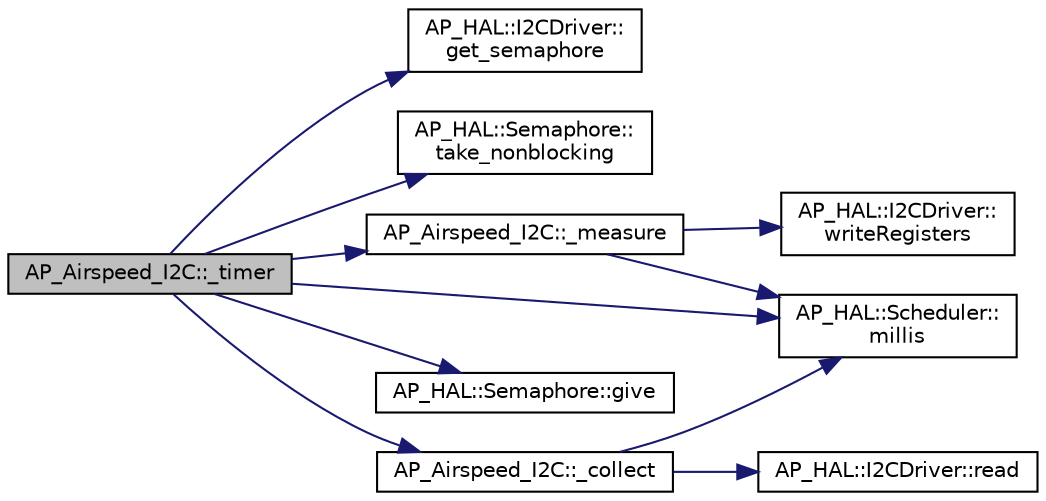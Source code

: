 digraph "AP_Airspeed_I2C::_timer"
{
 // INTERACTIVE_SVG=YES
  edge [fontname="Helvetica",fontsize="10",labelfontname="Helvetica",labelfontsize="10"];
  node [fontname="Helvetica",fontsize="10",shape=record];
  rankdir="LR";
  Node1 [label="AP_Airspeed_I2C::_timer",height=0.2,width=0.4,color="black", fillcolor="grey75", style="filled", fontcolor="black"];
  Node1 -> Node2 [color="midnightblue",fontsize="10",style="solid",fontname="Helvetica"];
  Node2 [label="AP_HAL::I2CDriver::\lget_semaphore",height=0.2,width=0.4,color="black", fillcolor="white", style="filled",URL="$classAP__HAL_1_1I2CDriver.html#a373424b46be08ef36d53844f88b5398e"];
  Node1 -> Node3 [color="midnightblue",fontsize="10",style="solid",fontname="Helvetica"];
  Node3 [label="AP_HAL::Semaphore::\ltake_nonblocking",height=0.2,width=0.4,color="black", fillcolor="white", style="filled",URL="$classAP__HAL_1_1Semaphore.html#a266e91db5eecb64d8b934d09f5e972cf"];
  Node1 -> Node4 [color="midnightblue",fontsize="10",style="solid",fontname="Helvetica"];
  Node4 [label="AP_Airspeed_I2C::_measure",height=0.2,width=0.4,color="black", fillcolor="white", style="filled",URL="$classAP__Airspeed__I2C.html#ad0ec1b71cf2afb80bc810818662c3420"];
  Node4 -> Node5 [color="midnightblue",fontsize="10",style="solid",fontname="Helvetica"];
  Node5 [label="AP_HAL::I2CDriver::\lwriteRegisters",height=0.2,width=0.4,color="black", fillcolor="white", style="filled",URL="$classAP__HAL_1_1I2CDriver.html#a6b2ba493a18de0727817a54a2a2d0eba"];
  Node4 -> Node6 [color="midnightblue",fontsize="10",style="solid",fontname="Helvetica"];
  Node6 [label="AP_HAL::Scheduler::\lmillis",height=0.2,width=0.4,color="black", fillcolor="white", style="filled",URL="$classAP__HAL_1_1Scheduler.html#a26b68339fc68a562d8d3a1238d0ec8c1"];
  Node1 -> Node7 [color="midnightblue",fontsize="10",style="solid",fontname="Helvetica"];
  Node7 [label="AP_HAL::Semaphore::give",height=0.2,width=0.4,color="black", fillcolor="white", style="filled",URL="$classAP__HAL_1_1Semaphore.html#afcdbf03d5bea9d83037acc93bfaea7ce"];
  Node1 -> Node6 [color="midnightblue",fontsize="10",style="solid",fontname="Helvetica"];
  Node1 -> Node8 [color="midnightblue",fontsize="10",style="solid",fontname="Helvetica"];
  Node8 [label="AP_Airspeed_I2C::_collect",height=0.2,width=0.4,color="black", fillcolor="white", style="filled",URL="$classAP__Airspeed__I2C.html#a2e3f4cba747d6d84f9a6ea3d405747f5"];
  Node8 -> Node9 [color="midnightblue",fontsize="10",style="solid",fontname="Helvetica"];
  Node9 [label="AP_HAL::I2CDriver::read",height=0.2,width=0.4,color="black", fillcolor="white", style="filled",URL="$classAP__HAL_1_1I2CDriver.html#a223decf0fed4d81b10e740411026e2f3"];
  Node8 -> Node6 [color="midnightblue",fontsize="10",style="solid",fontname="Helvetica"];
}
